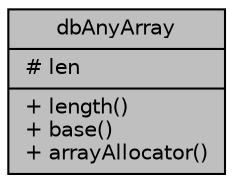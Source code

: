 digraph "dbAnyArray"
{
 // INTERACTIVE_SVG=YES
 // LATEX_PDF_SIZE
  edge [fontname="Helvetica",fontsize="10",labelfontname="Helvetica",labelfontsize="10"];
  node [fontname="Helvetica",fontsize="10",shape=record];
  Node1 [label="{dbAnyArray\n|# len\l|+ length()\l+ base()\l+ arrayAllocator()\l}",height=0.2,width=0.4,color="black", fillcolor="grey75", style="filled", fontcolor="black",tooltip=" "];
}
